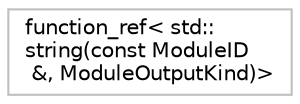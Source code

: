 digraph "Graphical Class Hierarchy"
{
 // LATEX_PDF_SIZE
  bgcolor="transparent";
  edge [fontname="Helvetica",fontsize="10",labelfontname="Helvetica",labelfontsize="10"];
  node [fontname="Helvetica",fontsize="10",shape=record];
  rankdir="LR";
  Node0 [label="function_ref\< std::\lstring(const ModuleID\l &, ModuleOutputKind)\>",height=0.2,width=0.4,color="grey75",tooltip=" "];
}
